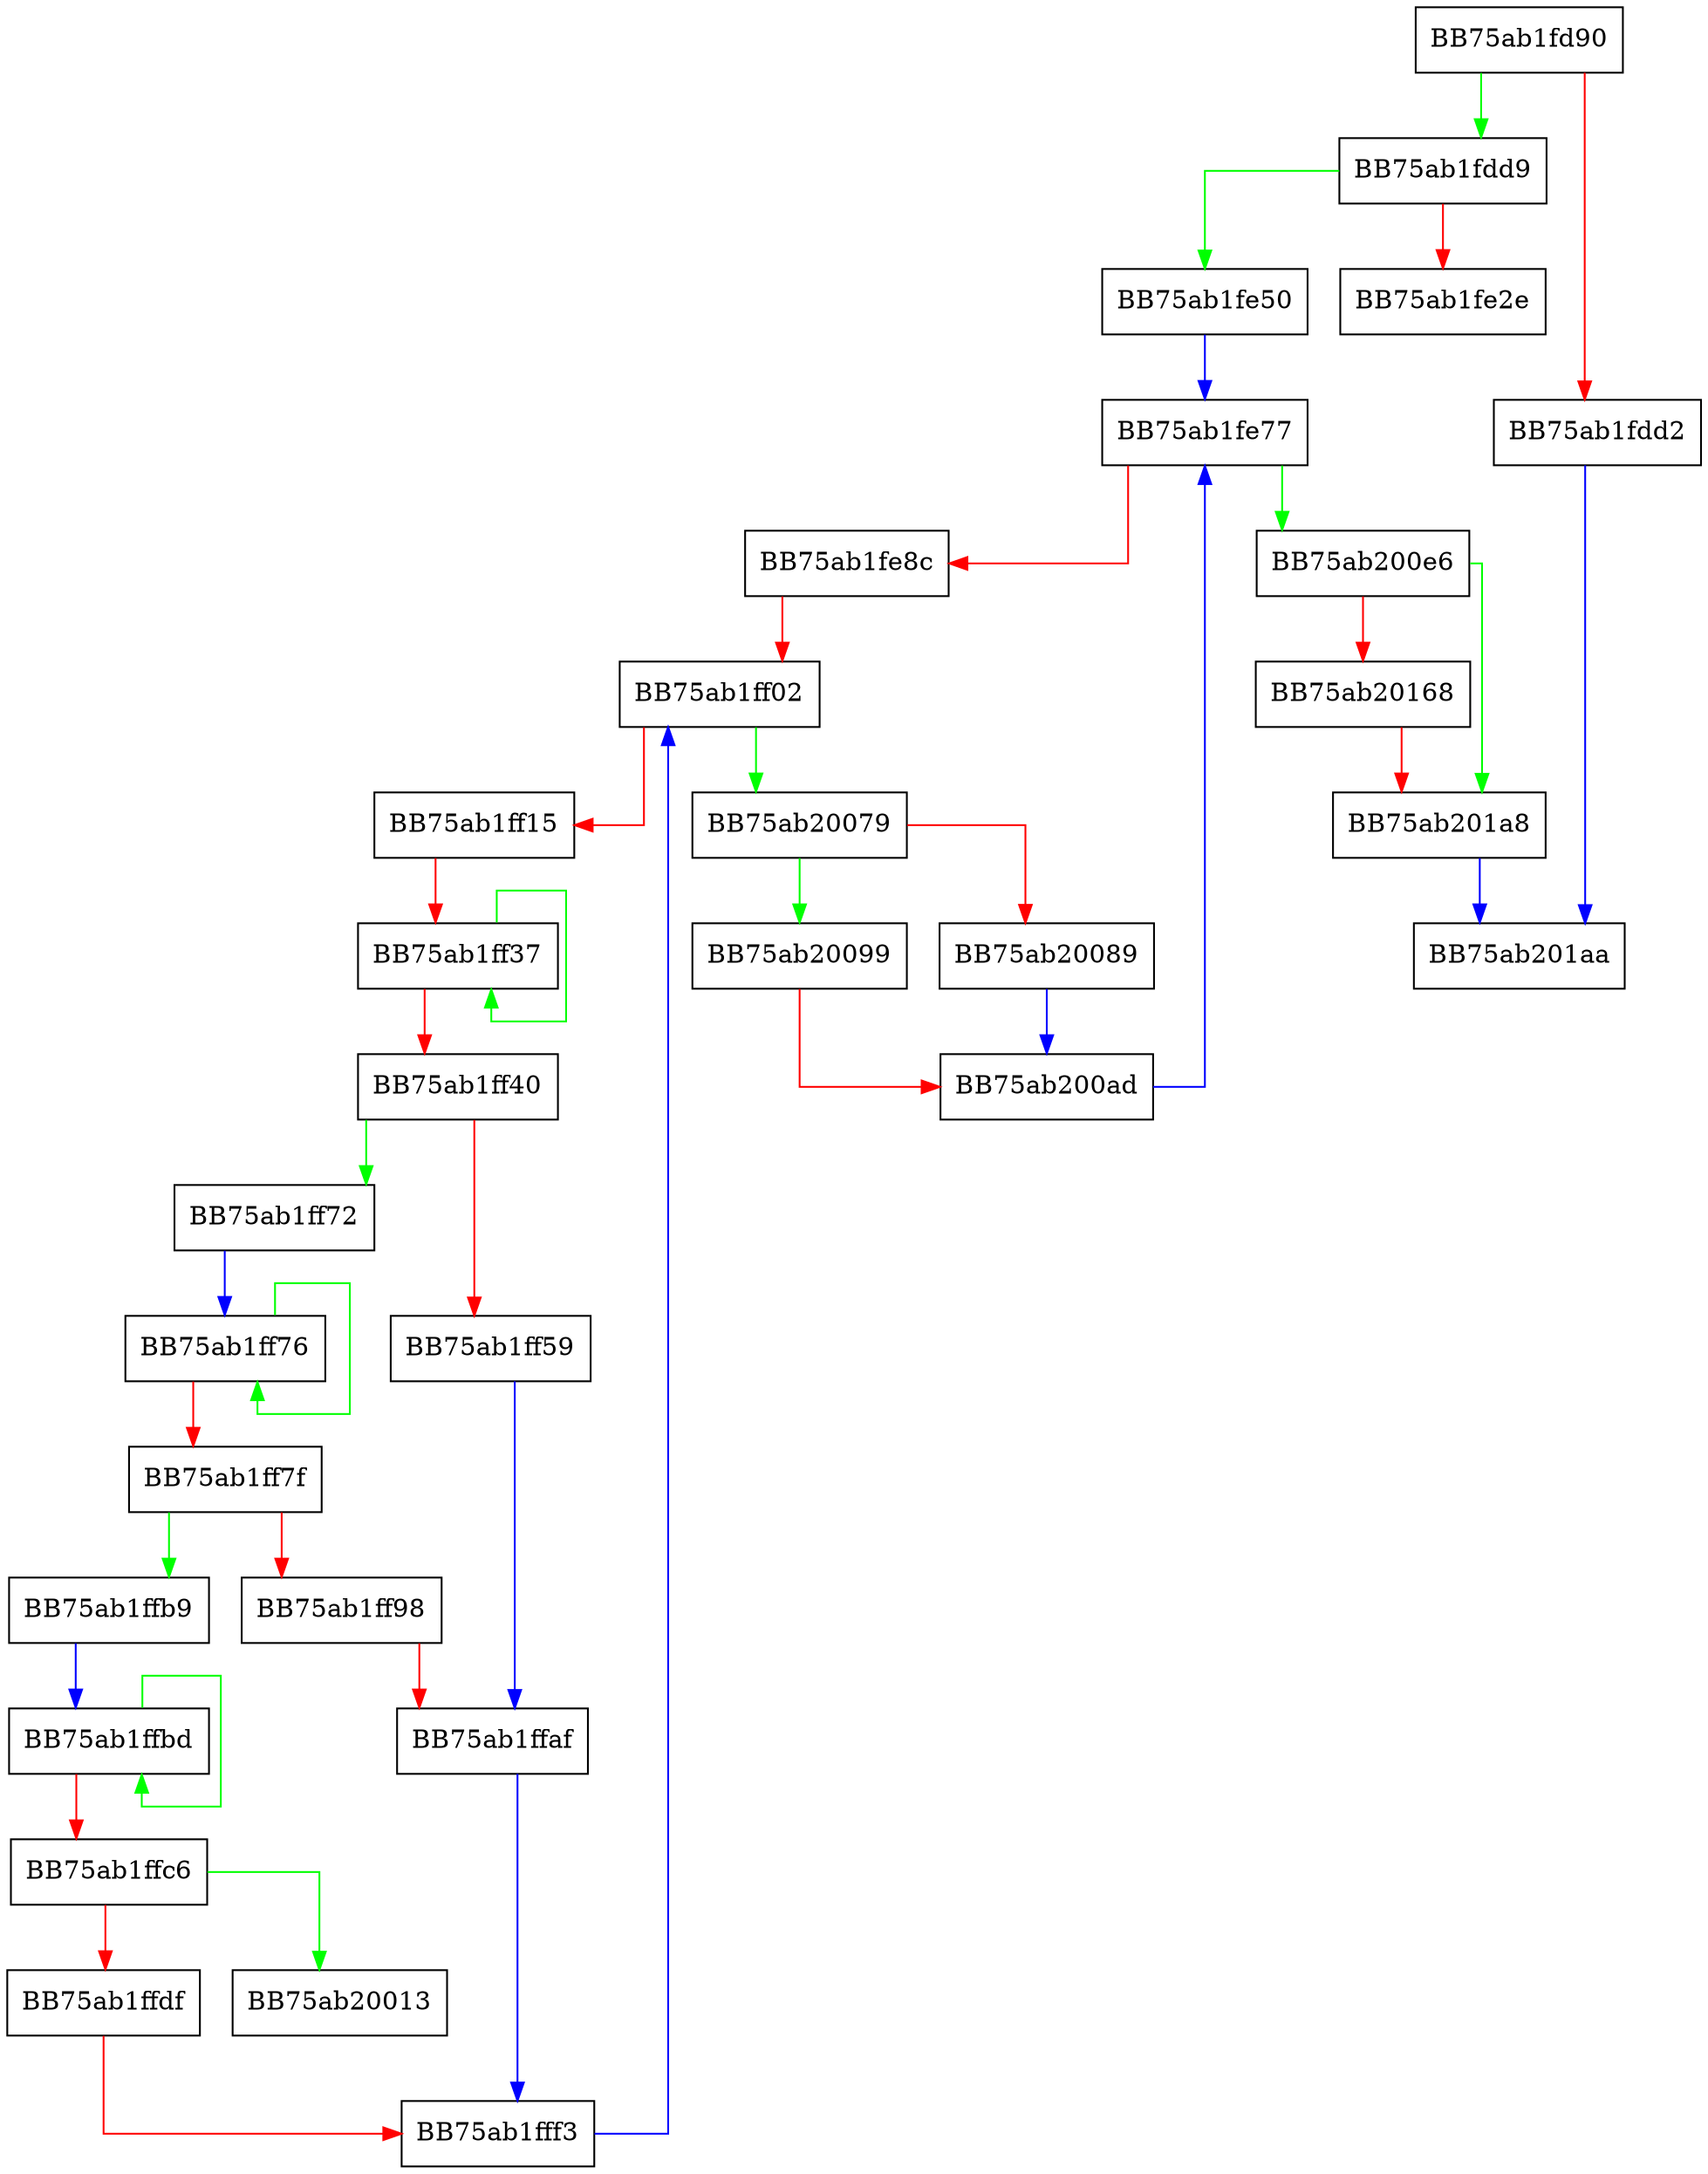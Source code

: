 digraph RollingQueueCreatePopulated {
  node [shape="box"];
  graph [splines=ortho];
  BB75ab1fd90 -> BB75ab1fdd9 [color="green"];
  BB75ab1fd90 -> BB75ab1fdd2 [color="red"];
  BB75ab1fdd2 -> BB75ab201aa [color="blue"];
  BB75ab1fdd9 -> BB75ab1fe50 [color="green"];
  BB75ab1fdd9 -> BB75ab1fe2e [color="red"];
  BB75ab1fe50 -> BB75ab1fe77 [color="blue"];
  BB75ab1fe77 -> BB75ab200e6 [color="green"];
  BB75ab1fe77 -> BB75ab1fe8c [color="red"];
  BB75ab1fe8c -> BB75ab1ff02 [color="red"];
  BB75ab1ff02 -> BB75ab20079 [color="green"];
  BB75ab1ff02 -> BB75ab1ff15 [color="red"];
  BB75ab1ff15 -> BB75ab1ff37 [color="red"];
  BB75ab1ff37 -> BB75ab1ff37 [color="green"];
  BB75ab1ff37 -> BB75ab1ff40 [color="red"];
  BB75ab1ff40 -> BB75ab1ff72 [color="green"];
  BB75ab1ff40 -> BB75ab1ff59 [color="red"];
  BB75ab1ff59 -> BB75ab1ffaf [color="blue"];
  BB75ab1ff72 -> BB75ab1ff76 [color="blue"];
  BB75ab1ff76 -> BB75ab1ff76 [color="green"];
  BB75ab1ff76 -> BB75ab1ff7f [color="red"];
  BB75ab1ff7f -> BB75ab1ffb9 [color="green"];
  BB75ab1ff7f -> BB75ab1ff98 [color="red"];
  BB75ab1ff98 -> BB75ab1ffaf [color="red"];
  BB75ab1ffaf -> BB75ab1fff3 [color="blue"];
  BB75ab1ffb9 -> BB75ab1ffbd [color="blue"];
  BB75ab1ffbd -> BB75ab1ffbd [color="green"];
  BB75ab1ffbd -> BB75ab1ffc6 [color="red"];
  BB75ab1ffc6 -> BB75ab20013 [color="green"];
  BB75ab1ffc6 -> BB75ab1ffdf [color="red"];
  BB75ab1ffdf -> BB75ab1fff3 [color="red"];
  BB75ab1fff3 -> BB75ab1ff02 [color="blue"];
  BB75ab20079 -> BB75ab20099 [color="green"];
  BB75ab20079 -> BB75ab20089 [color="red"];
  BB75ab20089 -> BB75ab200ad [color="blue"];
  BB75ab20099 -> BB75ab200ad [color="red"];
  BB75ab200ad -> BB75ab1fe77 [color="blue"];
  BB75ab200e6 -> BB75ab201a8 [color="green"];
  BB75ab200e6 -> BB75ab20168 [color="red"];
  BB75ab20168 -> BB75ab201a8 [color="red"];
  BB75ab201a8 -> BB75ab201aa [color="blue"];
}